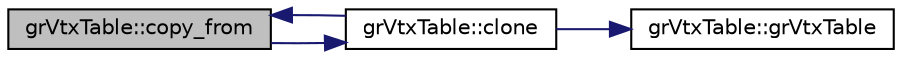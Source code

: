 digraph "grVtxTable::copy_from"
{
  edge [fontname="Helvetica",fontsize="10",labelfontname="Helvetica",labelfontsize="10"];
  node [fontname="Helvetica",fontsize="10",shape=record];
  rankdir="LR";
  Node1 [label="grVtxTable::copy_from",height=0.2,width=0.4,color="black", fillcolor="grey75", style="filled", fontcolor="black"];
  Node1 -> Node2 [color="midnightblue",fontsize="10",style="solid",fontname="Helvetica"];
  Node2 [label="grVtxTable::clone",height=0.2,width=0.4,color="black", fillcolor="white", style="filled",URL="$classgr_vtx_table.html#a07f3a9c9fd438a6944422a2c2e6a40dd"];
  Node2 -> Node3 [color="midnightblue",fontsize="10",style="solid",fontname="Helvetica"];
  Node3 [label="grVtxTable::grVtxTable",height=0.2,width=0.4,color="black", fillcolor="white", style="filled",URL="$classgr_vtx_table.html#a006291f2a5890ae5332e6da824bbefd0"];
  Node2 -> Node1 [color="midnightblue",fontsize="10",style="solid",fontname="Helvetica"];
}
